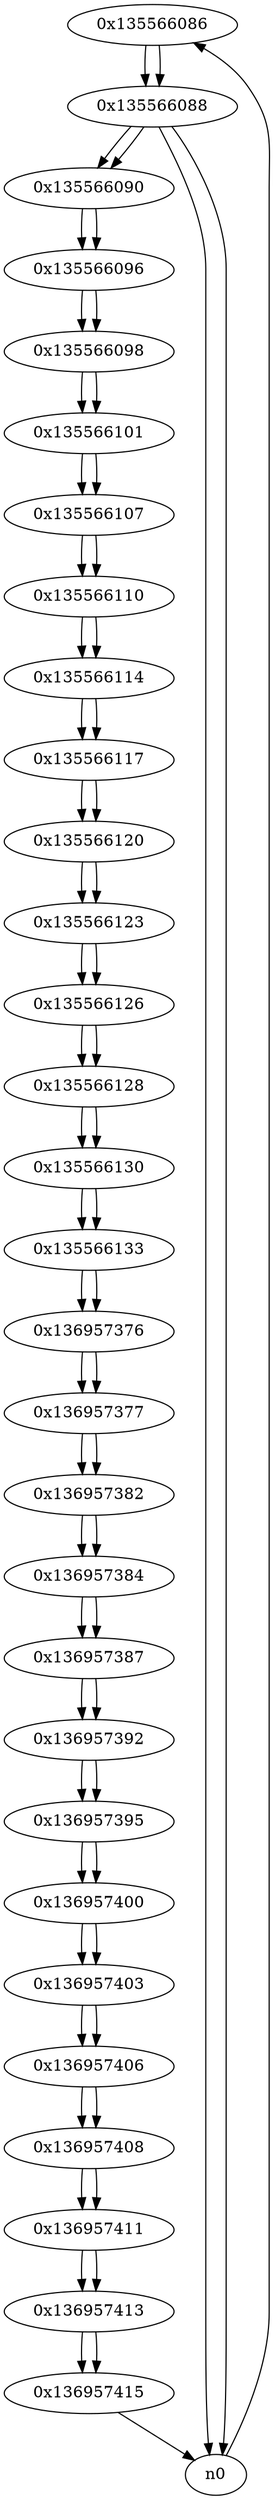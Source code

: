 digraph G{
/* nodes */
  n1 [label="0x135566086"]
  n2 [label="0x135566088"]
  n3 [label="0x135566090"]
  n4 [label="0x135566096"]
  n5 [label="0x135566098"]
  n6 [label="0x135566101"]
  n7 [label="0x135566107"]
  n8 [label="0x135566110"]
  n9 [label="0x135566114"]
  n10 [label="0x135566117"]
  n11 [label="0x135566120"]
  n12 [label="0x135566123"]
  n13 [label="0x135566126"]
  n14 [label="0x135566128"]
  n15 [label="0x135566130"]
  n16 [label="0x135566133"]
  n17 [label="0x136957376"]
  n18 [label="0x136957377"]
  n19 [label="0x136957382"]
  n20 [label="0x136957384"]
  n21 [label="0x136957387"]
  n22 [label="0x136957392"]
  n23 [label="0x136957395"]
  n24 [label="0x136957400"]
  n25 [label="0x136957403"]
  n26 [label="0x136957406"]
  n27 [label="0x136957408"]
  n28 [label="0x136957411"]
  n29 [label="0x136957413"]
  n30 [label="0x136957415"]
/* edges */
n1 -> n2;
n0 -> n1;
n2 -> n0;
n2 -> n3;
n2 -> n0;
n1 -> n2;
n3 -> n4;
n2 -> n3;
n4 -> n5;
n3 -> n4;
n5 -> n6;
n4 -> n5;
n6 -> n7;
n5 -> n6;
n7 -> n8;
n6 -> n7;
n8 -> n9;
n7 -> n8;
n9 -> n10;
n8 -> n9;
n10 -> n11;
n9 -> n10;
n11 -> n12;
n10 -> n11;
n12 -> n13;
n11 -> n12;
n13 -> n14;
n12 -> n13;
n14 -> n15;
n13 -> n14;
n15 -> n16;
n14 -> n15;
n16 -> n17;
n15 -> n16;
n17 -> n18;
n16 -> n17;
n18 -> n19;
n17 -> n18;
n19 -> n20;
n18 -> n19;
n20 -> n21;
n19 -> n20;
n21 -> n22;
n20 -> n21;
n22 -> n23;
n21 -> n22;
n23 -> n24;
n22 -> n23;
n24 -> n25;
n23 -> n24;
n25 -> n26;
n24 -> n25;
n26 -> n27;
n25 -> n26;
n27 -> n28;
n26 -> n27;
n28 -> n29;
n27 -> n28;
n29 -> n30;
n28 -> n29;
n30 -> n0;
n29 -> n30;
}
